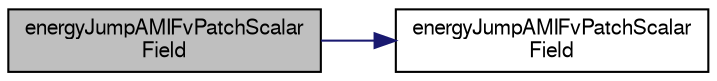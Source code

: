 digraph "energyJumpAMIFvPatchScalarField"
{
  bgcolor="transparent";
  edge [fontname="FreeSans",fontsize="10",labelfontname="FreeSans",labelfontsize="10"];
  node [fontname="FreeSans",fontsize="10",shape=record];
  rankdir="LR";
  Node11 [label="energyJumpAMIFvPatchScalar\lField",height=0.2,width=0.4,color="black", fillcolor="grey75", style="filled", fontcolor="black"];
  Node11 -> Node12 [color="midnightblue",fontsize="10",style="solid",fontname="FreeSans"];
  Node12 [label="energyJumpAMIFvPatchScalar\lField",height=0.2,width=0.4,color="black",URL="$a29742.html#ac36c518dad55c2e07a1d3bf0f8ae2e4a",tooltip="Construct from patch and internal field. "];
}
